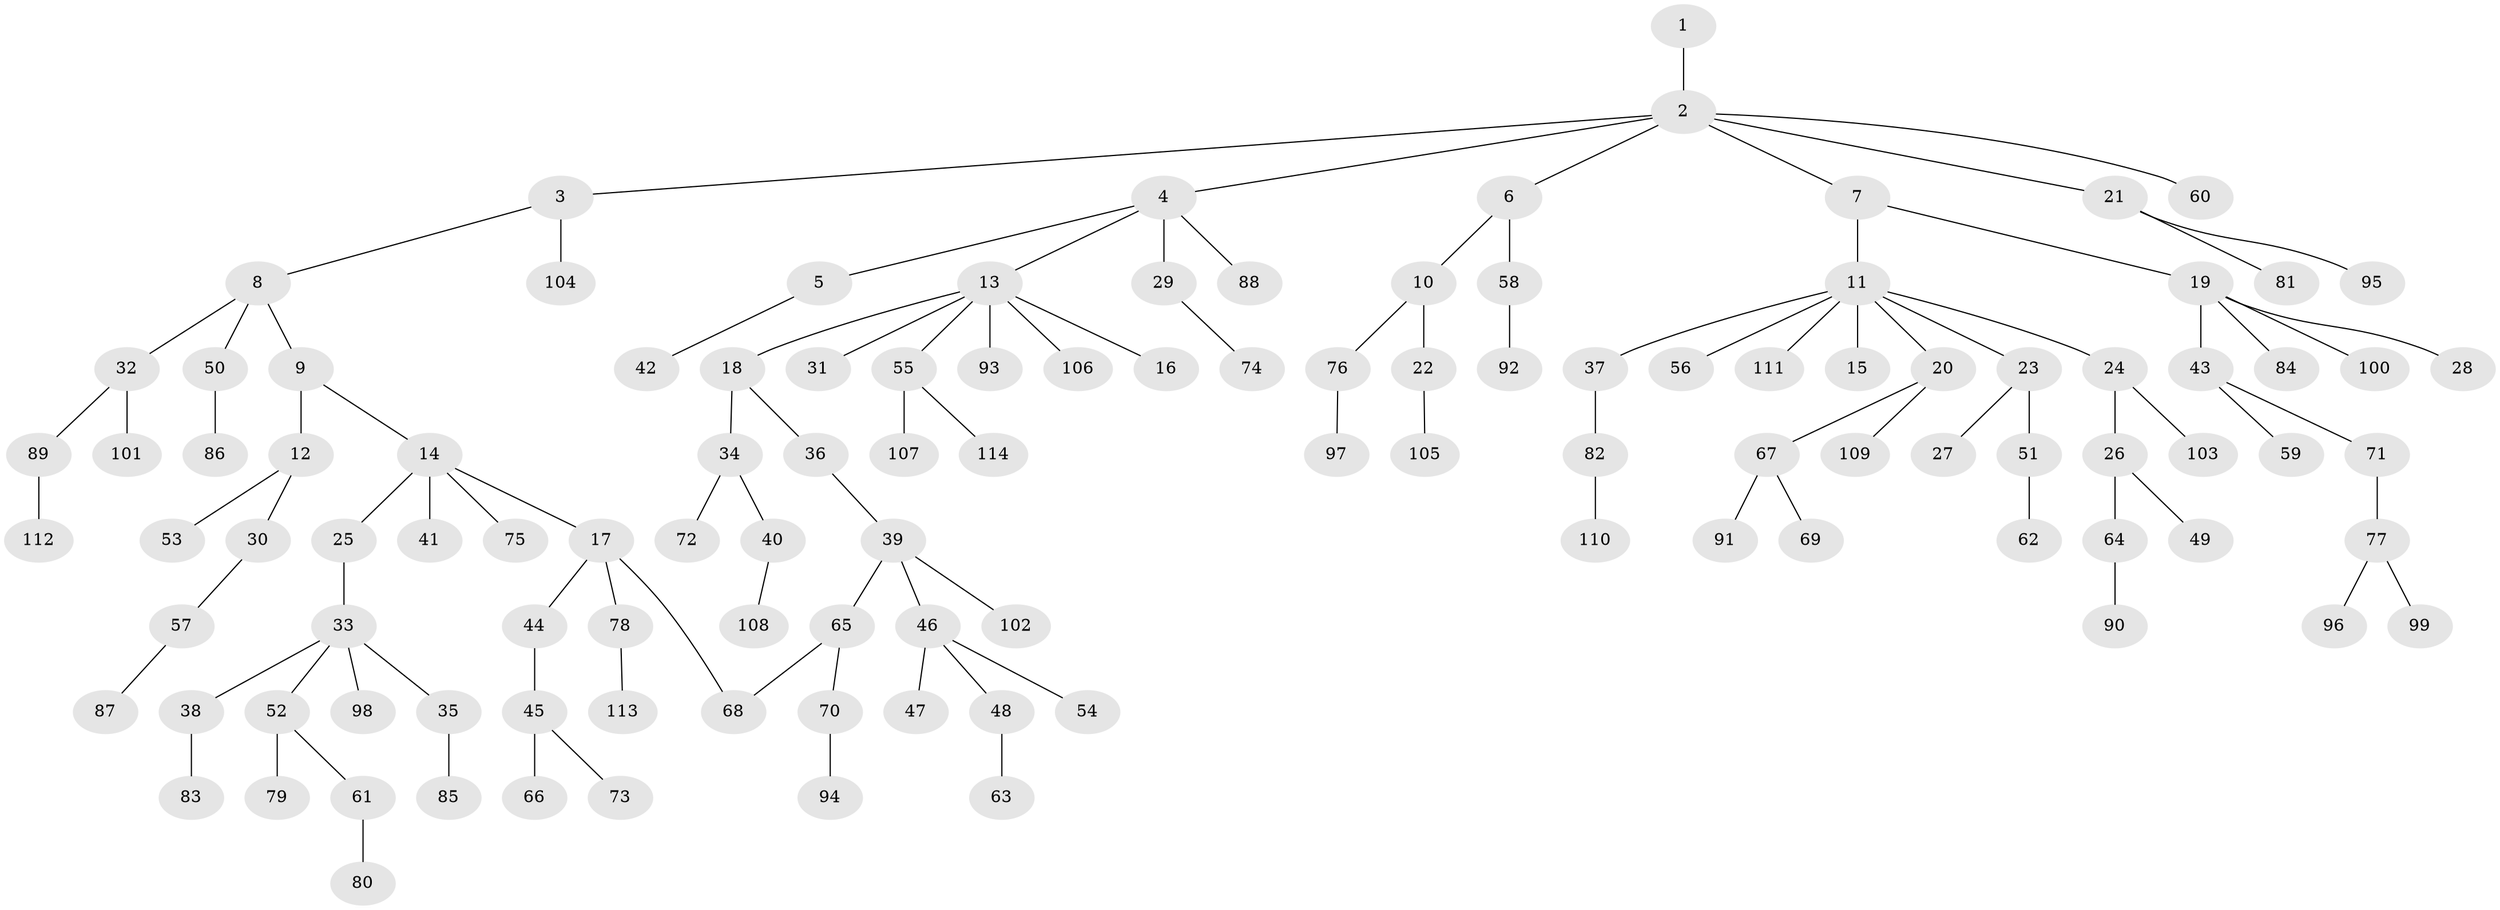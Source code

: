 // Generated by graph-tools (version 1.1) at 2025/49/03/09/25 03:49:16]
// undirected, 114 vertices, 114 edges
graph export_dot {
graph [start="1"]
  node [color=gray90,style=filled];
  1;
  2;
  3;
  4;
  5;
  6;
  7;
  8;
  9;
  10;
  11;
  12;
  13;
  14;
  15;
  16;
  17;
  18;
  19;
  20;
  21;
  22;
  23;
  24;
  25;
  26;
  27;
  28;
  29;
  30;
  31;
  32;
  33;
  34;
  35;
  36;
  37;
  38;
  39;
  40;
  41;
  42;
  43;
  44;
  45;
  46;
  47;
  48;
  49;
  50;
  51;
  52;
  53;
  54;
  55;
  56;
  57;
  58;
  59;
  60;
  61;
  62;
  63;
  64;
  65;
  66;
  67;
  68;
  69;
  70;
  71;
  72;
  73;
  74;
  75;
  76;
  77;
  78;
  79;
  80;
  81;
  82;
  83;
  84;
  85;
  86;
  87;
  88;
  89;
  90;
  91;
  92;
  93;
  94;
  95;
  96;
  97;
  98;
  99;
  100;
  101;
  102;
  103;
  104;
  105;
  106;
  107;
  108;
  109;
  110;
  111;
  112;
  113;
  114;
  1 -- 2;
  2 -- 3;
  2 -- 4;
  2 -- 6;
  2 -- 7;
  2 -- 21;
  2 -- 60;
  3 -- 8;
  3 -- 104;
  4 -- 5;
  4 -- 13;
  4 -- 29;
  4 -- 88;
  5 -- 42;
  6 -- 10;
  6 -- 58;
  7 -- 11;
  7 -- 19;
  8 -- 9;
  8 -- 32;
  8 -- 50;
  9 -- 12;
  9 -- 14;
  10 -- 22;
  10 -- 76;
  11 -- 15;
  11 -- 20;
  11 -- 23;
  11 -- 24;
  11 -- 37;
  11 -- 56;
  11 -- 111;
  12 -- 30;
  12 -- 53;
  13 -- 16;
  13 -- 18;
  13 -- 31;
  13 -- 55;
  13 -- 93;
  13 -- 106;
  14 -- 17;
  14 -- 25;
  14 -- 41;
  14 -- 75;
  17 -- 44;
  17 -- 78;
  17 -- 68;
  18 -- 34;
  18 -- 36;
  19 -- 28;
  19 -- 43;
  19 -- 84;
  19 -- 100;
  20 -- 67;
  20 -- 109;
  21 -- 81;
  21 -- 95;
  22 -- 105;
  23 -- 27;
  23 -- 51;
  24 -- 26;
  24 -- 103;
  25 -- 33;
  26 -- 49;
  26 -- 64;
  29 -- 74;
  30 -- 57;
  32 -- 89;
  32 -- 101;
  33 -- 35;
  33 -- 38;
  33 -- 52;
  33 -- 98;
  34 -- 40;
  34 -- 72;
  35 -- 85;
  36 -- 39;
  37 -- 82;
  38 -- 83;
  39 -- 46;
  39 -- 65;
  39 -- 102;
  40 -- 108;
  43 -- 59;
  43 -- 71;
  44 -- 45;
  45 -- 66;
  45 -- 73;
  46 -- 47;
  46 -- 48;
  46 -- 54;
  48 -- 63;
  50 -- 86;
  51 -- 62;
  52 -- 61;
  52 -- 79;
  55 -- 107;
  55 -- 114;
  57 -- 87;
  58 -- 92;
  61 -- 80;
  64 -- 90;
  65 -- 68;
  65 -- 70;
  67 -- 69;
  67 -- 91;
  70 -- 94;
  71 -- 77;
  76 -- 97;
  77 -- 96;
  77 -- 99;
  78 -- 113;
  82 -- 110;
  89 -- 112;
}
